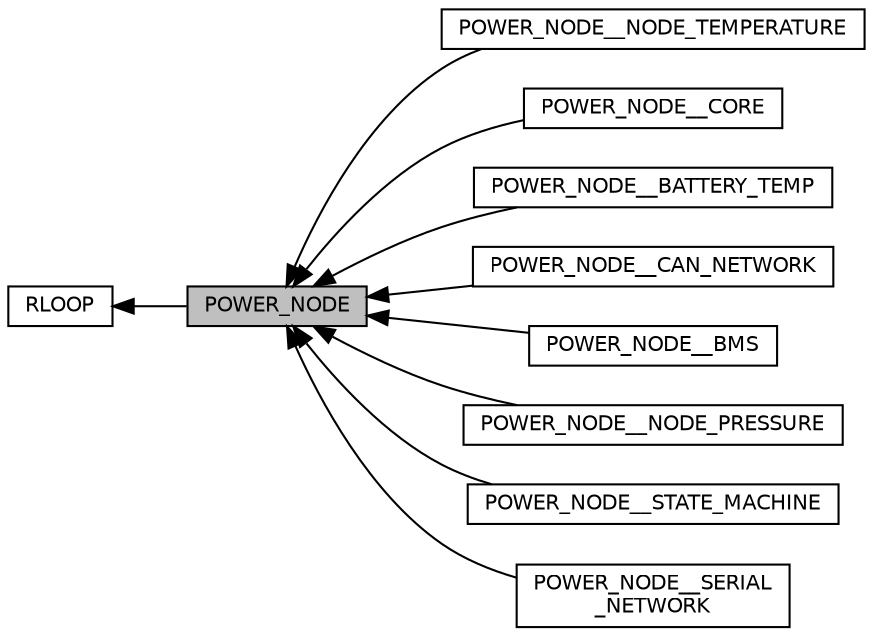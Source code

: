 digraph "POWER_NODE"
{
  edge [fontname="Helvetica",fontsize="10",labelfontname="Helvetica",labelfontsize="10"];
  node [fontname="Helvetica",fontsize="10",shape=record];
  rankdir=LR;
  Node6 [label="POWER_NODE__NODE_TEMPERATURE",height=0.2,width=0.4,color="black", fillcolor="white", style="filled",URL="$group___p_o_w_e_r___n_o_d_e_____n_o_d_e___t_e_m_p_e_r_a_t_u_r_e.html"];
  Node7 [label="POWER_NODE__CORE",height=0.2,width=0.4,color="black", fillcolor="white", style="filled",URL="$group___p_o_w_e_r___n_o_d_e_____c_o_r_e.html"];
  Node2 [label="POWER_NODE__BATTERY_TEMP",height=0.2,width=0.4,color="black", fillcolor="white", style="filled",URL="$group___p_o_w_e_r___n_o_d_e_____b_a_t_t_e_r_y___t_e_m_p.html"];
  Node4 [label="POWER_NODE__CAN_NETWORK",height=0.2,width=0.4,color="black", fillcolor="white", style="filled",URL="$group___p_o_w_e_r___n_o_d_e_____c_a_n___n_e_t_w_o_r_k.html"];
  Node3 [label="POWER_NODE__BMS",height=0.2,width=0.4,color="black", fillcolor="white", style="filled",URL="$group___p_o_w_e_r___n_o_d_e_____b_m_s.html"];
  Node0 [label="POWER_NODE",height=0.2,width=0.4,color="black", fillcolor="grey75", style="filled", fontcolor="black"];
  Node5 [label="POWER_NODE__NODE_PRESSURE",height=0.2,width=0.4,color="black", fillcolor="white", style="filled",URL="$group___p_o_w_e_r___n_o_d_e_____n_o_d_e___p_r_e_s_s_u_r_e.html"];
  Node9 [label="POWER_NODE__STATE_MACHINE",height=0.2,width=0.4,color="black", fillcolor="white", style="filled",URL="$group___p_o_w_e_r___n_o_d_e_____s_t_a_t_e___m_a_c_h_i_n_e.html"];
  Node8 [label="POWER_NODE__SERIAL\l_NETWORK",height=0.2,width=0.4,color="black", fillcolor="white", style="filled",URL="$group___p_o_w_e_r___n_o_d_e_____s_e_r_i_a_l___n_e_t_w_o_r_k.html"];
  Node1 [label="RLOOP",height=0.2,width=0.4,color="black", fillcolor="white", style="filled",URL="$group___r_l_o_o_p.html"];
  Node1->Node0 [shape=plaintext, dir="back", style="solid"];
  Node0->Node2 [shape=plaintext, dir="back", style="solid"];
  Node0->Node3 [shape=plaintext, dir="back", style="solid"];
  Node0->Node4 [shape=plaintext, dir="back", style="solid"];
  Node0->Node5 [shape=plaintext, dir="back", style="solid"];
  Node0->Node6 [shape=plaintext, dir="back", style="solid"];
  Node0->Node7 [shape=plaintext, dir="back", style="solid"];
  Node0->Node8 [shape=plaintext, dir="back", style="solid"];
  Node0->Node9 [shape=plaintext, dir="back", style="solid"];
}
